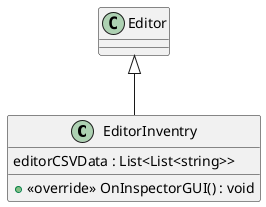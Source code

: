 @startuml
class EditorInventry {
    editorCSVData : List<List<string>>
    + <<override>> OnInspectorGUI() : void
}
Editor <|-- EditorInventry
@enduml

